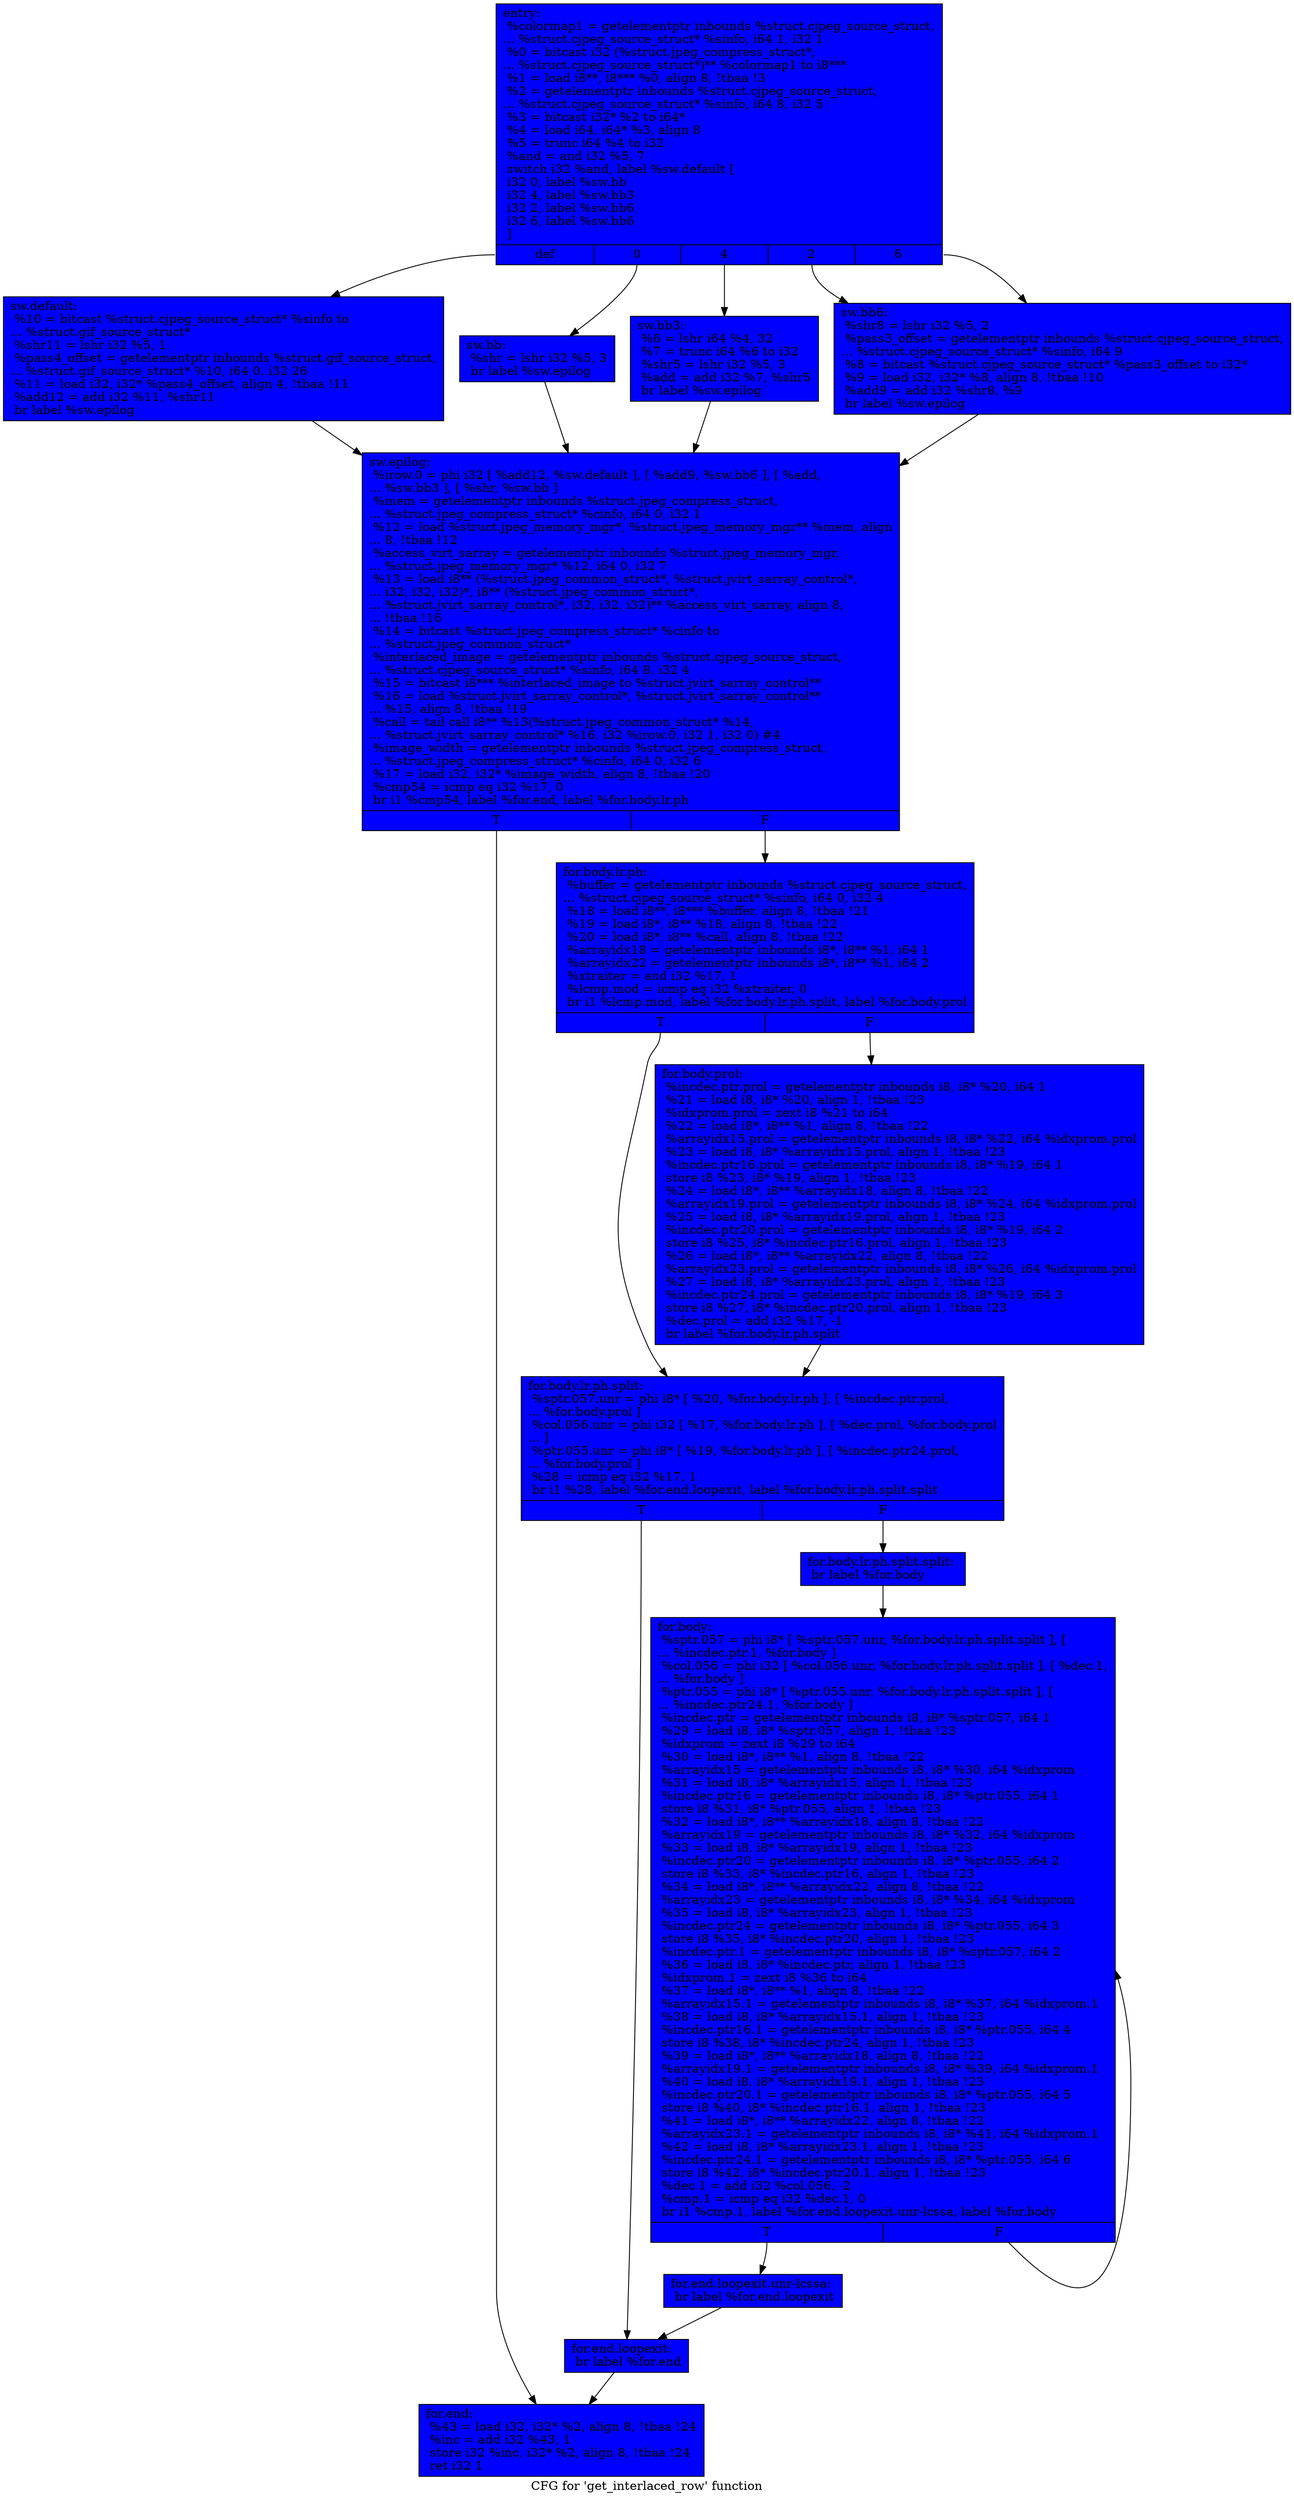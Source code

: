 digraph "CFG for 'get_interlaced_row' function" {
	label="CFG for 'get_interlaced_row' function";

	Node0x6a303d0 [shape=record, style = filled, fillcolor = blue, label="{entry:\l  %colormap1 = getelementptr inbounds %struct.cjpeg_source_struct,\l... %struct.cjpeg_source_struct* %sinfo, i64 1, i32 1\l  %0 = bitcast i32 (%struct.jpeg_compress_struct*,\l... %struct.cjpeg_source_struct*)** %colormap1 to i8***\l  %1 = load i8**, i8*** %0, align 8, !tbaa !3\l  %2 = getelementptr inbounds %struct.cjpeg_source_struct,\l... %struct.cjpeg_source_struct* %sinfo, i64 8, i32 5\l  %3 = bitcast i32* %2 to i64*\l  %4 = load i64, i64* %3, align 8\l  %5 = trunc i64 %4 to i32\l  %and = and i32 %5, 7\l  switch i32 %and, label %sw.default [\l    i32 0, label %sw.bb\l    i32 4, label %sw.bb3\l    i32 2, label %sw.bb6\l    i32 6, label %sw.bb6\l  ]\l|{<s0>def|<s1>0|<s2>4|<s3>2|<s4>6}}"];
	Node0x6a303d0:s0 -> Node0x6a34550;
	Node0x6a303d0:s1 -> Node0x6a34600;
	Node0x6a303d0:s2 -> Node0x6a346b0;
	Node0x6a303d0:s3 -> Node0x6a34760;
	Node0x6a303d0:s4 -> Node0x6a34760;
	Node0x6a34600 [shape=record, style = filled, fillcolor = blue, label="{sw.bb:                                            \l  %shr = lshr i32 %5, 3\l  br label %sw.epilog\l}"];
	Node0x6a34600 -> Node0x6a34a30;
	Node0x6a346b0 [shape=record, style = filled, fillcolor = blue, label="{sw.bb3:                                           \l  %6 = lshr i64 %4, 32\l  %7 = trunc i64 %6 to i32\l  %shr5 = lshr i32 %5, 3\l  %add = add i32 %7, %shr5\l  br label %sw.epilog\l}"];
	Node0x6a346b0 -> Node0x6a34a30;
	Node0x6a34760 [shape=record, style = filled, fillcolor = blue, label="{sw.bb6:                                           \l  %shr8 = lshr i32 %5, 2\l  %pass3_offset = getelementptr inbounds %struct.cjpeg_source_struct,\l... %struct.cjpeg_source_struct* %sinfo, i64 9\l  %8 = bitcast %struct.cjpeg_source_struct* %pass3_offset to i32*\l  %9 = load i32, i32* %8, align 8, !tbaa !10\l  %add9 = add i32 %shr8, %9\l  br label %sw.epilog\l}"];
	Node0x6a34760 -> Node0x6a34a30;
	Node0x6a34550 [shape=record, style = filled, fillcolor = blue, label="{sw.default:                                       \l  %10 = bitcast %struct.cjpeg_source_struct* %sinfo to\l... %struct.gif_source_struct*\l  %shr11 = lshr i32 %5, 1\l  %pass4_offset = getelementptr inbounds %struct.gif_source_struct,\l... %struct.gif_source_struct* %10, i64 0, i32 26\l  %11 = load i32, i32* %pass4_offset, align 4, !tbaa !11\l  %add12 = add i32 %11, %shr11\l  br label %sw.epilog\l}"];
	Node0x6a34550 -> Node0x6a34a30;
	Node0x6a34a30 [shape=record, style = filled, fillcolor = blue, label="{sw.epilog:                                        \l  %irow.0 = phi i32 [ %add12, %sw.default ], [ %add9, %sw.bb6 ], [ %add,\l... %sw.bb3 ], [ %shr, %sw.bb ]\l  %mem = getelementptr inbounds %struct.jpeg_compress_struct,\l... %struct.jpeg_compress_struct* %cinfo, i64 0, i32 1\l  %12 = load %struct.jpeg_memory_mgr*, %struct.jpeg_memory_mgr** %mem, align\l... 8, !tbaa !12\l  %access_virt_sarray = getelementptr inbounds %struct.jpeg_memory_mgr,\l... %struct.jpeg_memory_mgr* %12, i64 0, i32 7\l  %13 = load i8** (%struct.jpeg_common_struct*, %struct.jvirt_sarray_control*,\l... i32, i32, i32)*, i8** (%struct.jpeg_common_struct*,\l... %struct.jvirt_sarray_control*, i32, i32, i32)** %access_virt_sarray, align 8,\l... !tbaa !16\l  %14 = bitcast %struct.jpeg_compress_struct* %cinfo to\l... %struct.jpeg_common_struct*\l  %interlaced_image = getelementptr inbounds %struct.cjpeg_source_struct,\l... %struct.cjpeg_source_struct* %sinfo, i64 8, i32 4\l  %15 = bitcast i8*** %interlaced_image to %struct.jvirt_sarray_control**\l  %16 = load %struct.jvirt_sarray_control*, %struct.jvirt_sarray_control**\l... %15, align 8, !tbaa !19\l  %call = tail call i8** %13(%struct.jpeg_common_struct* %14,\l... %struct.jvirt_sarray_control* %16, i32 %irow.0, i32 1, i32 0) #4\l  %image_width = getelementptr inbounds %struct.jpeg_compress_struct,\l... %struct.jpeg_compress_struct* %cinfo, i64 0, i32 6\l  %17 = load i32, i32* %image_width, align 8, !tbaa !20\l  %cmp54 = icmp eq i32 %17, 0\l  br i1 %cmp54, label %for.end, label %for.body.lr.ph\l|{<s0>T|<s1>F}}"];
	Node0x6a34a30:s0 -> Node0x6a34db0;
	Node0x6a34a30:s1 -> Node0x6a34e20;
	Node0x6a34e20 [shape=record, style = filled, fillcolor = blue, label="{for.body.lr.ph:                                   \l  %buffer = getelementptr inbounds %struct.cjpeg_source_struct,\l... %struct.cjpeg_source_struct* %sinfo, i64 0, i32 4\l  %18 = load i8**, i8*** %buffer, align 8, !tbaa !21\l  %19 = load i8*, i8** %18, align 8, !tbaa !22\l  %20 = load i8*, i8** %call, align 8, !tbaa !22\l  %arrayidx18 = getelementptr inbounds i8*, i8** %1, i64 1\l  %arrayidx22 = getelementptr inbounds i8*, i8** %1, i64 2\l  %xtraiter = and i32 %17, 1\l  %lcmp.mod = icmp eq i32 %xtraiter, 0\l  br i1 %lcmp.mod, label %for.body.lr.ph.split, label %for.body.prol\l|{<s0>T|<s1>F}}"];
	Node0x6a34e20:s0 -> Node0x6a37100;
	Node0x6a34e20:s1 -> Node0x6a37200;
	Node0x6a37200 [shape=record, style = filled, fillcolor = blue, label="{for.body.prol:                                    \l  %incdec.ptr.prol = getelementptr inbounds i8, i8* %20, i64 1\l  %21 = load i8, i8* %20, align 1, !tbaa !23\l  %idxprom.prol = zext i8 %21 to i64\l  %22 = load i8*, i8** %1, align 8, !tbaa !22\l  %arrayidx15.prol = getelementptr inbounds i8, i8* %22, i64 %idxprom.prol\l  %23 = load i8, i8* %arrayidx15.prol, align 1, !tbaa !23\l  %incdec.ptr16.prol = getelementptr inbounds i8, i8* %19, i64 1\l  store i8 %23, i8* %19, align 1, !tbaa !23\l  %24 = load i8*, i8** %arrayidx18, align 8, !tbaa !22\l  %arrayidx19.prol = getelementptr inbounds i8, i8* %24, i64 %idxprom.prol\l  %25 = load i8, i8* %arrayidx19.prol, align 1, !tbaa !23\l  %incdec.ptr20.prol = getelementptr inbounds i8, i8* %19, i64 2\l  store i8 %25, i8* %incdec.ptr16.prol, align 1, !tbaa !23\l  %26 = load i8*, i8** %arrayidx22, align 8, !tbaa !22\l  %arrayidx23.prol = getelementptr inbounds i8, i8* %26, i64 %idxprom.prol\l  %27 = load i8, i8* %arrayidx23.prol, align 1, !tbaa !23\l  %incdec.ptr24.prol = getelementptr inbounds i8, i8* %19, i64 3\l  store i8 %27, i8* %incdec.ptr20.prol, align 1, !tbaa !23\l  %dec.prol = add i32 %17, -1\l  br label %for.body.lr.ph.split\l}"];
	Node0x6a37200 -> Node0x6a37100;
	Node0x6a37100 [shape=record, style = filled, fillcolor = blue, label="{for.body.lr.ph.split:                             \l  %sptr.057.unr = phi i8* [ %20, %for.body.lr.ph ], [ %incdec.ptr.prol,\l... %for.body.prol ]\l  %col.056.unr = phi i32 [ %17, %for.body.lr.ph ], [ %dec.prol, %for.body.prol\l... ]\l  %ptr.055.unr = phi i8* [ %19, %for.body.lr.ph ], [ %incdec.ptr24.prol,\l... %for.body.prol ]\l  %28 = icmp eq i32 %17, 1\l  br i1 %28, label %for.end.loopexit, label %for.body.lr.ph.split.split\l|{<s0>T|<s1>F}}"];
	Node0x6a37100:s0 -> Node0x69ebeb0;
	Node0x6a37100:s1 -> Node0x69ebf30;
	Node0x69ebf30 [shape=record, style = filled, fillcolor = blue, label="{for.body.lr.ph.split.split:                       \l  br label %for.body\l}"];
	Node0x69ebf30 -> Node0x6a36950;
	Node0x6a36950 [shape=record, style = filled, fillcolor = blue, label="{for.body:                                         \l  %sptr.057 = phi i8* [ %sptr.057.unr, %for.body.lr.ph.split.split ], [\l... %incdec.ptr.1, %for.body ]\l  %col.056 = phi i32 [ %col.056.unr, %for.body.lr.ph.split.split ], [ %dec.1,\l... %for.body ]\l  %ptr.055 = phi i8* [ %ptr.055.unr, %for.body.lr.ph.split.split ], [\l... %incdec.ptr24.1, %for.body ]\l  %incdec.ptr = getelementptr inbounds i8, i8* %sptr.057, i64 1\l  %29 = load i8, i8* %sptr.057, align 1, !tbaa !23\l  %idxprom = zext i8 %29 to i64\l  %30 = load i8*, i8** %1, align 8, !tbaa !22\l  %arrayidx15 = getelementptr inbounds i8, i8* %30, i64 %idxprom\l  %31 = load i8, i8* %arrayidx15, align 1, !tbaa !23\l  %incdec.ptr16 = getelementptr inbounds i8, i8* %ptr.055, i64 1\l  store i8 %31, i8* %ptr.055, align 1, !tbaa !23\l  %32 = load i8*, i8** %arrayidx18, align 8, !tbaa !22\l  %arrayidx19 = getelementptr inbounds i8, i8* %32, i64 %idxprom\l  %33 = load i8, i8* %arrayidx19, align 1, !tbaa !23\l  %incdec.ptr20 = getelementptr inbounds i8, i8* %ptr.055, i64 2\l  store i8 %33, i8* %incdec.ptr16, align 1, !tbaa !23\l  %34 = load i8*, i8** %arrayidx22, align 8, !tbaa !22\l  %arrayidx23 = getelementptr inbounds i8, i8* %34, i64 %idxprom\l  %35 = load i8, i8* %arrayidx23, align 1, !tbaa !23\l  %incdec.ptr24 = getelementptr inbounds i8, i8* %ptr.055, i64 3\l  store i8 %35, i8* %incdec.ptr20, align 1, !tbaa !23\l  %incdec.ptr.1 = getelementptr inbounds i8, i8* %sptr.057, i64 2\l  %36 = load i8, i8* %incdec.ptr, align 1, !tbaa !23\l  %idxprom.1 = zext i8 %36 to i64\l  %37 = load i8*, i8** %1, align 8, !tbaa !22\l  %arrayidx15.1 = getelementptr inbounds i8, i8* %37, i64 %idxprom.1\l  %38 = load i8, i8* %arrayidx15.1, align 1, !tbaa !23\l  %incdec.ptr16.1 = getelementptr inbounds i8, i8* %ptr.055, i64 4\l  store i8 %38, i8* %incdec.ptr24, align 1, !tbaa !23\l  %39 = load i8*, i8** %arrayidx18, align 8, !tbaa !22\l  %arrayidx19.1 = getelementptr inbounds i8, i8* %39, i64 %idxprom.1\l  %40 = load i8, i8* %arrayidx19.1, align 1, !tbaa !23\l  %incdec.ptr20.1 = getelementptr inbounds i8, i8* %ptr.055, i64 5\l  store i8 %40, i8* %incdec.ptr16.1, align 1, !tbaa !23\l  %41 = load i8*, i8** %arrayidx22, align 8, !tbaa !22\l  %arrayidx23.1 = getelementptr inbounds i8, i8* %41, i64 %idxprom.1\l  %42 = load i8, i8* %arrayidx23.1, align 1, !tbaa !23\l  %incdec.ptr24.1 = getelementptr inbounds i8, i8* %ptr.055, i64 6\l  store i8 %42, i8* %incdec.ptr20.1, align 1, !tbaa !23\l  %dec.1 = add i32 %col.056, -2\l  %cmp.1 = icmp eq i32 %dec.1, 0\l  br i1 %cmp.1, label %for.end.loopexit.unr-lcssa, label %for.body\l|{<s0>T|<s1>F}}"];
	Node0x6a36950:s0 -> Node0x6a3a6c0;
	Node0x6a36950:s1 -> Node0x6a36950;
	Node0x6a3a6c0 [shape=record, style = filled, fillcolor = blue, label="{for.end.loopexit.unr-lcssa:                       \l  br label %for.end.loopexit\l}"];
	Node0x6a3a6c0 -> Node0x69ebeb0;
	Node0x69ebeb0 [shape=record, style = filled, fillcolor = blue, label="{for.end.loopexit:                                 \l  br label %for.end\l}"];
	Node0x69ebeb0 -> Node0x6a34db0;
	Node0x6a34db0 [shape=record, style = filled, fillcolor = blue, label="{for.end:                                          \l  %43 = load i32, i32* %2, align 8, !tbaa !24\l  %inc = add i32 %43, 1\l  store i32 %inc, i32* %2, align 8, !tbaa !24\l  ret i32 1\l}"];
}
